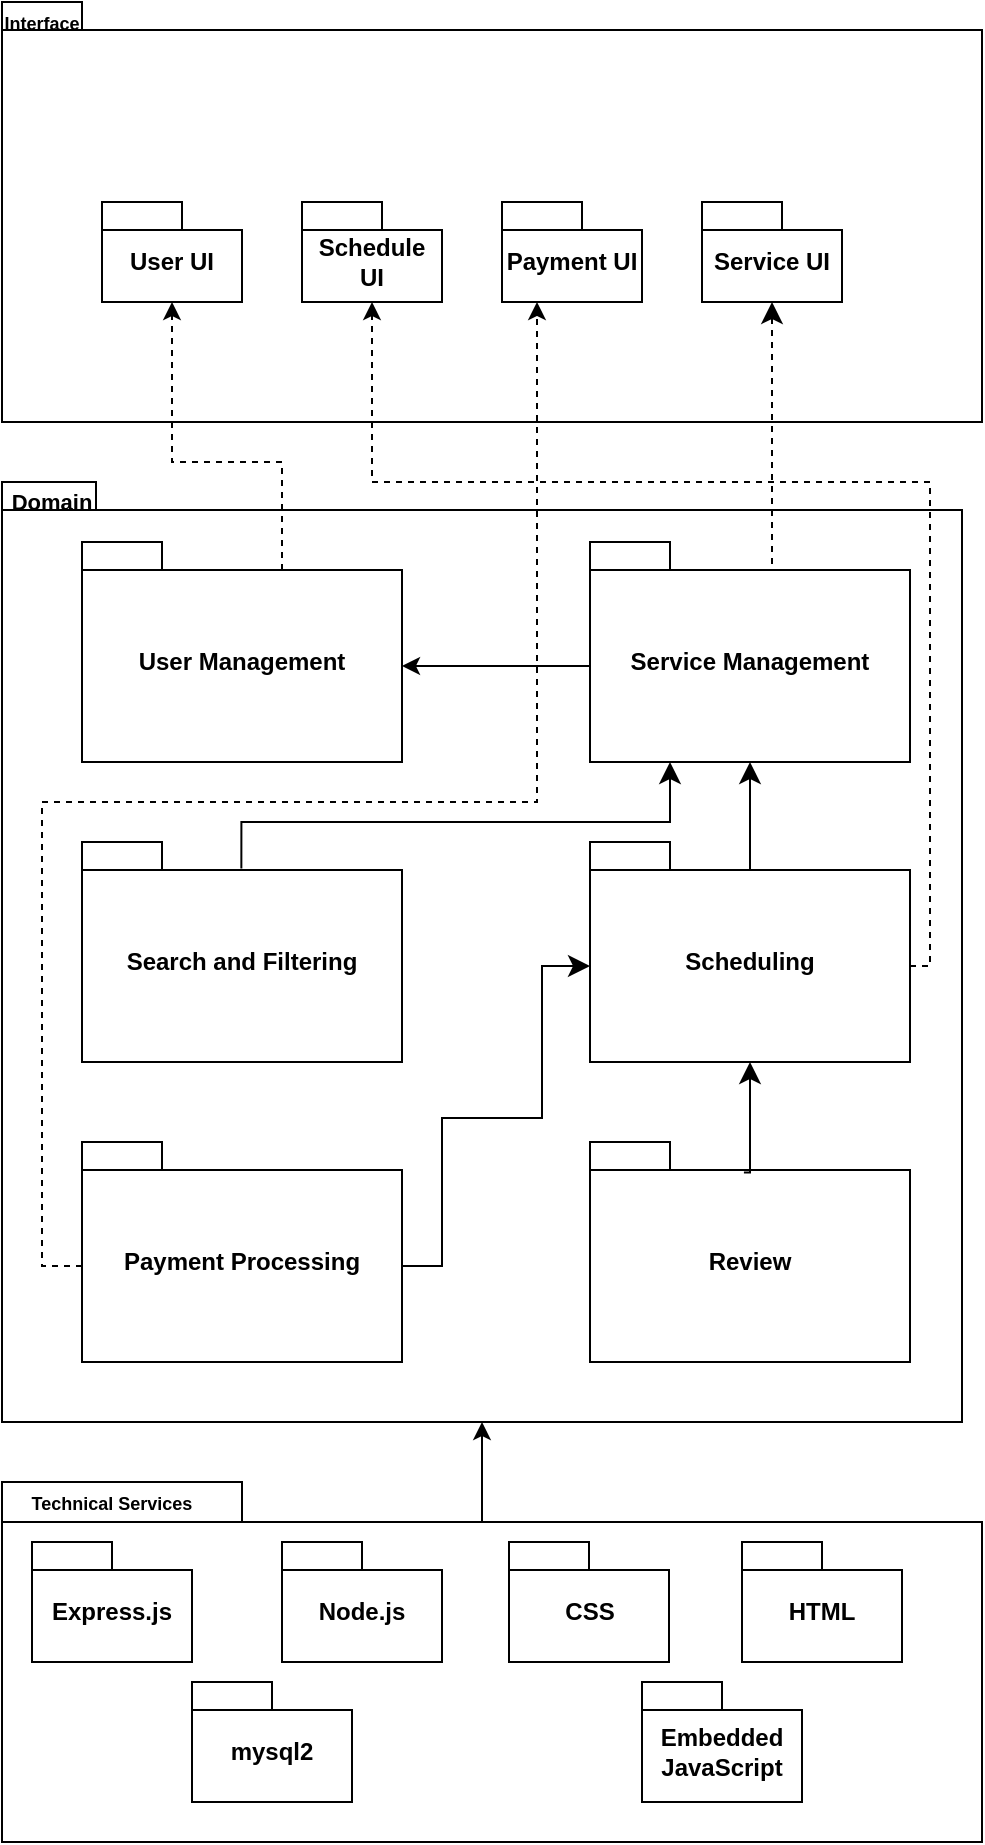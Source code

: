 <mxfile version="22.1.16" type="google">
  <diagram name="Sayfa -1" id="62IQBFmXVFzQYO3jbaPh">
    <mxGraphModel grid="1" page="1" gridSize="10" guides="1" tooltips="1" connect="1" arrows="1" fold="1" pageScale="1" pageWidth="827" pageHeight="1169" math="0" shadow="0">
      <root>
        <mxCell id="0" />
        <mxCell id="1" parent="0" />
        <mxCell id="0asFhiJI-KdChzn_ePzj-20" value="" style="shape=folder;fontStyle=1;spacingTop=10;tabWidth=40;tabHeight=14;tabPosition=left;html=1;whiteSpace=wrap;" vertex="1" parent="1">
          <mxGeometry x="150" y="-890" width="480" height="470" as="geometry" />
        </mxCell>
        <mxCell id="0asFhiJI-KdChzn_ePzj-1" value="User Management" style="shape=folder;fontStyle=1;spacingTop=10;tabWidth=40;tabHeight=14;tabPosition=left;html=1;whiteSpace=wrap;" vertex="1" parent="1">
          <mxGeometry x="190" y="-860" width="160" height="110" as="geometry" />
        </mxCell>
        <mxCell id="0asFhiJI-KdChzn_ePzj-2" value="Service Management" style="shape=folder;fontStyle=1;spacingTop=10;tabWidth=40;tabHeight=14;tabPosition=left;html=1;whiteSpace=wrap;" vertex="1" parent="1">
          <mxGeometry x="444" y="-860" width="160" height="110" as="geometry" />
        </mxCell>
        <mxCell id="0asFhiJI-KdChzn_ePzj-3" value="Search and Filtering" style="shape=folder;fontStyle=1;spacingTop=10;tabWidth=40;tabHeight=14;tabPosition=left;html=1;whiteSpace=wrap;" vertex="1" parent="1">
          <mxGeometry x="190" y="-710" width="160" height="110" as="geometry" />
        </mxCell>
        <mxCell id="0asFhiJI-KdChzn_ePzj-4" value="Scheduling" style="shape=folder;fontStyle=1;spacingTop=10;tabWidth=40;tabHeight=14;tabPosition=left;html=1;whiteSpace=wrap;" vertex="1" parent="1">
          <mxGeometry x="444" y="-710" width="160" height="110" as="geometry" />
        </mxCell>
        <mxCell id="0asFhiJI-KdChzn_ePzj-5" value="Payment Processing" style="shape=folder;fontStyle=1;spacingTop=10;tabWidth=40;tabHeight=14;tabPosition=left;html=1;whiteSpace=wrap;" vertex="1" parent="1">
          <mxGeometry x="190" y="-560" width="160" height="110" as="geometry" />
        </mxCell>
        <mxCell id="0asFhiJI-KdChzn_ePzj-6" value="Review" style="shape=folder;fontStyle=1;spacingTop=10;tabWidth=40;tabHeight=14;tabPosition=left;html=1;whiteSpace=wrap;" vertex="1" parent="1">
          <mxGeometry x="444" y="-560" width="160" height="110" as="geometry" />
        </mxCell>
        <mxCell id="0asFhiJI-KdChzn_ePzj-16" value="" style="edgeStyle=segmentEdgeStyle;endArrow=classic;html=1;curved=0;rounded=0;endSize=8;startSize=8;entryX=0.5;entryY=1;entryDx=0;entryDy=0;entryPerimeter=0;exitX=0.51;exitY=0.127;exitDx=0;exitDy=0;exitPerimeter=0;" edge="1" parent="1" source="0asFhiJI-KdChzn_ePzj-4" target="0asFhiJI-KdChzn_ePzj-2">
          <mxGeometry width="50" height="50" relative="1" as="geometry">
            <mxPoint x="524" y="-690" as="sourcePoint" />
            <mxPoint x="300" y="-680" as="targetPoint" />
          </mxGeometry>
        </mxCell>
        <mxCell id="0asFhiJI-KdChzn_ePzj-17" value="" style="edgeStyle=segmentEdgeStyle;endArrow=classic;html=1;curved=0;rounded=0;endSize=8;startSize=8;entryX=0.25;entryY=1;entryDx=0;entryDy=0;entryPerimeter=0;exitX=0.498;exitY=0.121;exitDx=0;exitDy=0;exitPerimeter=0;" edge="1" parent="1" source="0asFhiJI-KdChzn_ePzj-3" target="0asFhiJI-KdChzn_ePzj-2">
          <mxGeometry width="50" height="50" relative="1" as="geometry">
            <mxPoint x="250" y="-630" as="sourcePoint" />
            <mxPoint x="300" y="-680" as="targetPoint" />
            <Array as="points">
              <mxPoint x="270" y="-720" />
              <mxPoint x="484" y="-720" />
            </Array>
          </mxGeometry>
        </mxCell>
        <mxCell id="0asFhiJI-KdChzn_ePzj-18" value="" style="edgeStyle=segmentEdgeStyle;endArrow=classic;html=1;curved=0;rounded=0;endSize=8;startSize=8;exitX=0.481;exitY=0.139;exitDx=0;exitDy=0;exitPerimeter=0;" edge="1" parent="1" source="0asFhiJI-KdChzn_ePzj-6" target="0asFhiJI-KdChzn_ePzj-4">
          <mxGeometry width="50" height="50" relative="1" as="geometry">
            <mxPoint x="250" y="-630" as="sourcePoint" />
            <mxPoint x="300" y="-680" as="targetPoint" />
          </mxGeometry>
        </mxCell>
        <mxCell id="0asFhiJI-KdChzn_ePzj-19" value="" style="edgeStyle=segmentEdgeStyle;endArrow=classic;html=1;curved=0;rounded=0;endSize=8;startSize=8;entryX=0;entryY=0;entryDx=0;entryDy=62;entryPerimeter=0;exitX=0;exitY=0;exitDx=160;exitDy=62;exitPerimeter=0;" edge="1" parent="1" source="0asFhiJI-KdChzn_ePzj-5" target="0asFhiJI-KdChzn_ePzj-4">
          <mxGeometry width="50" height="50" relative="1" as="geometry">
            <mxPoint x="240.0" y="-571.99" as="sourcePoint" />
            <mxPoint x="423.92" y="-670" as="targetPoint" />
            <Array as="points">
              <mxPoint x="370" y="-498" />
              <mxPoint x="370" y="-572" />
              <mxPoint x="420" y="-572" />
              <mxPoint x="420" y="-648" />
            </Array>
          </mxGeometry>
        </mxCell>
        <mxCell id="0asFhiJI-KdChzn_ePzj-21" value="" style="shape=folder;fontStyle=1;spacingTop=10;tabWidth=40;tabHeight=14;tabPosition=left;html=1;whiteSpace=wrap;" vertex="1" parent="1">
          <mxGeometry x="150" y="-1130" width="490" height="210" as="geometry" />
        </mxCell>
        <mxCell id="0asFhiJI-KdChzn_ePzj-22" value="&lt;b&gt;&lt;font style=&quot;font-size: 11px;&quot;&gt;Domain&lt;/font&gt;&lt;/b&gt;" style="text;html=1;strokeColor=none;fillColor=none;align=center;verticalAlign=middle;whiteSpace=wrap;rounded=0;" vertex="1" parent="1">
          <mxGeometry x="150" y="-890" width="50" height="20" as="geometry" />
        </mxCell>
        <mxCell id="0asFhiJI-KdChzn_ePzj-27" value="&lt;b style=&quot;&quot;&gt;&lt;font style=&quot;font-size: 9px;&quot;&gt;Interface&lt;/font&gt;&lt;/b&gt;" style="text;html=1;strokeColor=none;fillColor=none;align=center;verticalAlign=middle;whiteSpace=wrap;rounded=0;" vertex="1" parent="1">
          <mxGeometry x="150" y="-1130" width="40" height="20" as="geometry" />
        </mxCell>
        <mxCell id="0asFhiJI-KdChzn_ePzj-30" value="Service UI" style="shape=folder;fontStyle=1;spacingTop=10;tabWidth=40;tabHeight=14;tabPosition=left;html=1;whiteSpace=wrap;" vertex="1" parent="1">
          <mxGeometry x="500" y="-1030" width="70" height="50" as="geometry" />
        </mxCell>
        <mxCell id="0asFhiJI-KdChzn_ePzj-31" value="User UI" style="shape=folder;fontStyle=1;spacingTop=10;tabWidth=40;tabHeight=14;tabPosition=left;html=1;whiteSpace=wrap;" vertex="1" parent="1">
          <mxGeometry x="200" y="-1030" width="70" height="50" as="geometry" />
        </mxCell>
        <mxCell id="0asFhiJI-KdChzn_ePzj-32" value="Schedule UI" style="shape=folder;fontStyle=1;spacingTop=10;tabWidth=40;tabHeight=14;tabPosition=left;html=1;whiteSpace=wrap;" vertex="1" parent="1">
          <mxGeometry x="300" y="-1030" width="70" height="50" as="geometry" />
        </mxCell>
        <mxCell id="0asFhiJI-KdChzn_ePzj-33" value="Payment UI" style="shape=folder;fontStyle=1;spacingTop=10;tabWidth=40;tabHeight=14;tabPosition=left;html=1;whiteSpace=wrap;" vertex="1" parent="1">
          <mxGeometry x="400" y="-1030" width="70" height="50" as="geometry" />
        </mxCell>
        <mxCell id="0asFhiJI-KdChzn_ePzj-34" value="" style="endArrow=classic;html=1;rounded=0;edgeStyle=orthogonalEdgeStyle;exitX=0;exitY=0;exitDx=100;exitDy=14;exitPerimeter=0;entryX=0.5;entryY=1;entryDx=0;entryDy=0;entryPerimeter=0;dashed=1;" edge="1" parent="1" source="0asFhiJI-KdChzn_ePzj-1" target="0asFhiJI-KdChzn_ePzj-31">
          <mxGeometry width="50" height="50" relative="1" as="geometry">
            <mxPoint x="400" y="-750" as="sourcePoint" />
            <mxPoint x="450" y="-800" as="targetPoint" />
            <Array as="points">
              <mxPoint x="290" y="-900" />
              <mxPoint x="235" y="-900" />
            </Array>
          </mxGeometry>
        </mxCell>
        <mxCell id="0asFhiJI-KdChzn_ePzj-36" value="" style="edgeStyle=segmentEdgeStyle;endArrow=classic;html=1;curved=0;rounded=0;endSize=8;startSize=8;entryX=0.5;entryY=1;entryDx=0;entryDy=0;entryPerimeter=0;exitX=0;exitY=0;exitDx=100;exitDy=14;exitPerimeter=0;dashed=1;" edge="1" parent="1" source="0asFhiJI-KdChzn_ePzj-2" target="0asFhiJI-KdChzn_ePzj-30">
          <mxGeometry width="50" height="50" relative="1" as="geometry">
            <mxPoint x="400" y="-750" as="sourcePoint" />
            <mxPoint x="450" y="-800" as="targetPoint" />
            <Array as="points">
              <mxPoint x="535" y="-846" />
            </Array>
          </mxGeometry>
        </mxCell>
        <mxCell id="0asFhiJI-KdChzn_ePzj-37" value="" style="endArrow=classic;html=1;rounded=0;edgeStyle=orthogonalEdgeStyle;entryX=0;entryY=0;entryDx=160;entryDy=62;entryPerimeter=0;exitX=0;exitY=0;exitDx=0;exitDy=62;exitPerimeter=0;" edge="1" parent="1" source="0asFhiJI-KdChzn_ePzj-2" target="0asFhiJI-KdChzn_ePzj-1">
          <mxGeometry width="50" height="50" relative="1" as="geometry">
            <mxPoint x="440" y="-798" as="sourcePoint" />
            <mxPoint x="450" y="-800" as="targetPoint" />
          </mxGeometry>
        </mxCell>
        <mxCell id="0asFhiJI-KdChzn_ePzj-38" value="" style="endArrow=classic;html=1;rounded=0;edgeStyle=orthogonalEdgeStyle;exitX=0;exitY=0;exitDx=0;exitDy=62;exitPerimeter=0;entryX=0.25;entryY=1;entryDx=0;entryDy=0;entryPerimeter=0;dashed=1;" edge="1" parent="1" source="0asFhiJI-KdChzn_ePzj-5" target="0asFhiJI-KdChzn_ePzj-33">
          <mxGeometry width="50" height="50" relative="1" as="geometry">
            <mxPoint x="400" y="-750" as="sourcePoint" />
            <mxPoint x="30" y="-1190" as="targetPoint" />
            <Array as="points">
              <mxPoint x="170" y="-498" />
              <mxPoint x="170" y="-730" />
              <mxPoint x="418" y="-730" />
            </Array>
          </mxGeometry>
        </mxCell>
        <mxCell id="0asFhiJI-KdChzn_ePzj-39" value="" style="endArrow=classic;html=1;rounded=0;edgeStyle=orthogonalEdgeStyle;exitX=0;exitY=0;exitDx=160;exitDy=62;exitPerimeter=0;dashed=1;" edge="1" parent="1" source="0asFhiJI-KdChzn_ePzj-4" target="0asFhiJI-KdChzn_ePzj-32">
          <mxGeometry width="50" height="50" relative="1" as="geometry">
            <mxPoint x="400" y="-750" as="sourcePoint" />
            <mxPoint x="450" y="-800" as="targetPoint" />
            <Array as="points">
              <mxPoint x="614" y="-648" />
              <mxPoint x="614" y="-890" />
              <mxPoint x="335" y="-890" />
            </Array>
          </mxGeometry>
        </mxCell>
        <mxCell id="C_lZyb_jvwC55de5XsNy-1" value="" style="shape=folder;fontStyle=1;spacingTop=10;tabWidth=120;tabHeight=20;tabPosition=left;html=1;whiteSpace=wrap;" vertex="1" parent="1">
          <mxGeometry x="150" y="-390" width="490" height="180" as="geometry" />
        </mxCell>
        <mxCell id="C_lZyb_jvwC55de5XsNy-2" value="Express.js" style="shape=folder;fontStyle=1;spacingTop=10;tabWidth=40;tabHeight=14;tabPosition=left;html=1;whiteSpace=wrap;" vertex="1" parent="1">
          <mxGeometry x="165" y="-360" width="80" height="60" as="geometry" />
        </mxCell>
        <mxCell id="C_lZyb_jvwC55de5XsNy-3" value="mysql2" style="shape=folder;fontStyle=1;spacingTop=10;tabWidth=40;tabHeight=14;tabPosition=left;html=1;whiteSpace=wrap;" vertex="1" parent="1">
          <mxGeometry x="245" y="-290" width="80" height="60" as="geometry" />
        </mxCell>
        <mxCell id="C_lZyb_jvwC55de5XsNy-5" value="Node.js" style="shape=folder;fontStyle=1;spacingTop=10;tabWidth=40;tabHeight=14;tabPosition=left;html=1;whiteSpace=wrap;" vertex="1" parent="1">
          <mxGeometry x="290" y="-360" width="80" height="60" as="geometry" />
        </mxCell>
        <mxCell id="C_lZyb_jvwC55de5XsNy-6" value="HTML" style="shape=folder;fontStyle=1;spacingTop=10;tabWidth=40;tabHeight=14;tabPosition=left;html=1;whiteSpace=wrap;" vertex="1" parent="1">
          <mxGeometry x="520" y="-360" width="80" height="60" as="geometry" />
        </mxCell>
        <mxCell id="C_lZyb_jvwC55de5XsNy-8" value="CSS" style="shape=folder;fontStyle=1;spacingTop=10;tabWidth=40;tabHeight=14;tabPosition=left;html=1;whiteSpace=wrap;" vertex="1" parent="1">
          <mxGeometry x="403.5" y="-360" width="80" height="60" as="geometry" />
        </mxCell>
        <mxCell id="C_lZyb_jvwC55de5XsNy-9" value="Embedded JavaScript" style="shape=folder;fontStyle=1;spacingTop=10;tabWidth=40;tabHeight=14;tabPosition=left;html=1;whiteSpace=wrap;" vertex="1" parent="1">
          <mxGeometry x="470" y="-290" width="80" height="60" as="geometry" />
        </mxCell>
        <mxCell id="C_lZyb_jvwC55de5XsNy-11" value="" style="endArrow=classic;html=1;rounded=0;entryX=0.5;entryY=1;entryDx=0;entryDy=0;entryPerimeter=0;" edge="1" parent="1" target="0asFhiJI-KdChzn_ePzj-20">
          <mxGeometry width="50" height="50" relative="1" as="geometry">
            <mxPoint x="390" y="-370" as="sourcePoint" />
            <mxPoint x="420" y="-470" as="targetPoint" />
          </mxGeometry>
        </mxCell>
        <mxCell id="C_lZyb_jvwC55de5XsNy-12" value="&lt;b style=&quot;&quot;&gt;&lt;font style=&quot;font-size: 9px;&quot;&gt;Technical Services&lt;/font&gt;&lt;/b&gt;" style="text;html=1;strokeColor=none;fillColor=none;align=center;verticalAlign=middle;whiteSpace=wrap;rounded=0;" vertex="1" parent="1">
          <mxGeometry x="150" y="-390" width="110" height="20" as="geometry" />
        </mxCell>
      </root>
    </mxGraphModel>
  </diagram>
</mxfile>
